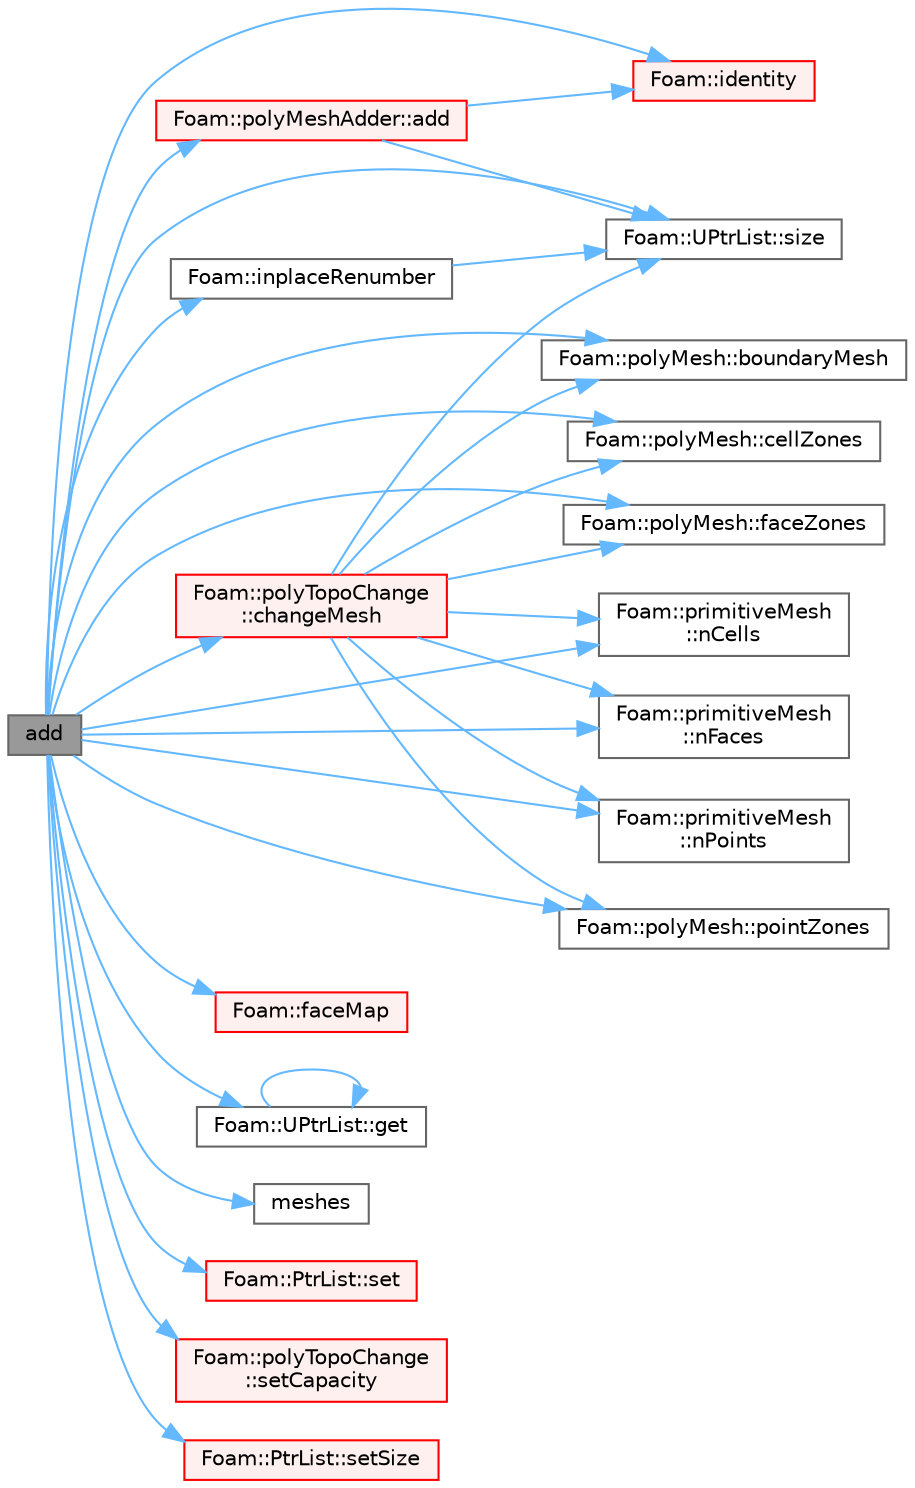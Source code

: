 digraph "add"
{
 // LATEX_PDF_SIZE
  bgcolor="transparent";
  edge [fontname=Helvetica,fontsize=10,labelfontname=Helvetica,labelfontsize=10];
  node [fontname=Helvetica,fontsize=10,shape=box,height=0.2,width=0.4];
  rankdir="LR";
  Node1 [id="Node000001",label="add",height=0.2,width=0.4,color="gray40", fillcolor="grey60", style="filled", fontcolor="black",tooltip=" "];
  Node1 -> Node2 [id="edge1_Node000001_Node000002",color="steelblue1",style="solid",tooltip=" "];
  Node2 [id="Node000002",label="Foam::polyMeshAdder::add",height=0.2,width=0.4,color="red", fillcolor="#FFF0F0", style="filled",URL="$classFoam_1_1polyMeshAdder.html#a24c9d73a4265ffdfd8fd7fc1c73a1cdc",tooltip=" "];
  Node2 -> Node9 [id="edge2_Node000002_Node000009",color="steelblue1",style="solid",tooltip=" "];
  Node9 [id="Node000009",label="Foam::identity",height=0.2,width=0.4,color="red", fillcolor="#FFF0F0", style="filled",URL="$namespaceFoam.html#a14e1da6db5665f43c1e588eab475eabf",tooltip=" "];
  Node2 -> Node14 [id="edge3_Node000002_Node000014",color="steelblue1",style="solid",tooltip=" "];
  Node14 [id="Node000014",label="Foam::UPtrList::size",height=0.2,width=0.4,color="grey40", fillcolor="white", style="filled",URL="$classFoam_1_1UPtrList.html#a95603446b248fe1ecf5dc59bcc2eaff0",tooltip=" "];
  Node1 -> Node15 [id="edge4_Node000001_Node000015",color="steelblue1",style="solid",tooltip=" "];
  Node15 [id="Node000015",label="Foam::polyMesh::boundaryMesh",height=0.2,width=0.4,color="grey40", fillcolor="white", style="filled",URL="$classFoam_1_1polyMesh.html#a02c4e324237bfa4eabeec487c0a011a0",tooltip=" "];
  Node1 -> Node16 [id="edge5_Node000001_Node000016",color="steelblue1",style="solid",tooltip=" "];
  Node16 [id="Node000016",label="Foam::polyMesh::cellZones",height=0.2,width=0.4,color="grey40", fillcolor="white", style="filled",URL="$classFoam_1_1polyMesh.html#a950d3b2d24b2803abaf1f6c5068ea163",tooltip=" "];
  Node1 -> Node17 [id="edge6_Node000001_Node000017",color="steelblue1",style="solid",tooltip=" "];
  Node17 [id="Node000017",label="Foam::polyTopoChange\l::changeMesh",height=0.2,width=0.4,color="red", fillcolor="#FFF0F0", style="filled",URL="$classFoam_1_1polyTopoChange.html#aadea253a54827c1e9ba3edf6deb58fe8",tooltip=" "];
  Node17 -> Node15 [id="edge7_Node000017_Node000015",color="steelblue1",style="solid",tooltip=" "];
  Node17 -> Node16 [id="edge8_Node000017_Node000016",color="steelblue1",style="solid",tooltip=" "];
  Node17 -> Node24 [id="edge9_Node000017_Node000024",color="steelblue1",style="solid",tooltip=" "];
  Node24 [id="Node000024",label="Foam::polyMesh::faceZones",height=0.2,width=0.4,color="grey40", fillcolor="white", style="filled",URL="$classFoam_1_1polyMesh.html#a091fab9ec32116ddc2f5fb0a802306bc",tooltip=" "];
  Node17 -> Node25 [id="edge10_Node000017_Node000025",color="steelblue1",style="solid",tooltip=" "];
  Node25 [id="Node000025",label="Foam::primitiveMesh\l::nCells",height=0.2,width=0.4,color="grey40", fillcolor="white", style="filled",URL="$classFoam_1_1primitiveMesh.html#aaba52b9f1145afa50dff7a5d41188dd4",tooltip=" "];
  Node17 -> Node26 [id="edge11_Node000017_Node000026",color="steelblue1",style="solid",tooltip=" "];
  Node26 [id="Node000026",label="Foam::primitiveMesh\l::nFaces",height=0.2,width=0.4,color="grey40", fillcolor="white", style="filled",URL="$classFoam_1_1primitiveMesh.html#aad20a227e963e21b706a9dfa3ab7e158",tooltip=" "];
  Node17 -> Node27 [id="edge12_Node000017_Node000027",color="steelblue1",style="solid",tooltip=" "];
  Node27 [id="Node000027",label="Foam::primitiveMesh\l::nPoints",height=0.2,width=0.4,color="grey40", fillcolor="white", style="filled",URL="$classFoam_1_1primitiveMesh.html#a9c6b6154e2b365cfc39a2514d2b79353",tooltip=" "];
  Node17 -> Node29 [id="edge13_Node000017_Node000029",color="steelblue1",style="solid",tooltip=" "];
  Node29 [id="Node000029",label="Foam::polyMesh::pointZones",height=0.2,width=0.4,color="grey40", fillcolor="white", style="filled",URL="$classFoam_1_1polyMesh.html#abee37d8dfd64b7c348458d15597f72f0",tooltip=" "];
  Node17 -> Node14 [id="edge14_Node000017_Node000014",color="steelblue1",style="solid",tooltip=" "];
  Node1 -> Node43 [id="edge15_Node000001_Node000043",color="steelblue1",style="solid",tooltip=" "];
  Node43 [id="Node000043",label="Foam::faceMap",height=0.2,width=0.4,color="red", fillcolor="#FFF0F0", style="filled",URL="$namespaceFoam.html#a07575dc8f5db1a87af23b7c4e2647e3f",tooltip=" "];
  Node1 -> Node24 [id="edge16_Node000001_Node000024",color="steelblue1",style="solid",tooltip=" "];
  Node1 -> Node46 [id="edge17_Node000001_Node000046",color="steelblue1",style="solid",tooltip=" "];
  Node46 [id="Node000046",label="Foam::UPtrList::get",height=0.2,width=0.4,color="grey40", fillcolor="white", style="filled",URL="$classFoam_1_1UPtrList.html#a8ea8e819eb4da035ba40fb95de8e94d3",tooltip=" "];
  Node46 -> Node46 [id="edge18_Node000046_Node000046",color="steelblue1",style="solid",tooltip=" "];
  Node1 -> Node9 [id="edge19_Node000001_Node000009",color="steelblue1",style="solid",tooltip=" "];
  Node1 -> Node47 [id="edge20_Node000001_Node000047",color="steelblue1",style="solid",tooltip=" "];
  Node47 [id="Node000047",label="Foam::inplaceRenumber",height=0.2,width=0.4,color="grey40", fillcolor="white", style="filled",URL="$namespaceFoam.html#a16337b512fc31dd510d929a789207d87",tooltip=" "];
  Node47 -> Node14 [id="edge21_Node000047_Node000014",color="steelblue1",style="solid",tooltip=" "];
  Node1 -> Node48 [id="edge22_Node000001_Node000048",color="steelblue1",style="solid",tooltip=" "];
  Node48 [id="Node000048",label="meshes",height=0.2,width=0.4,color="grey40", fillcolor="white", style="filled",URL="$createNamedMeshes_8H.html#a08dfbe11c1c71c270debb2756da3f46c",tooltip=" "];
  Node1 -> Node25 [id="edge23_Node000001_Node000025",color="steelblue1",style="solid",tooltip=" "];
  Node1 -> Node26 [id="edge24_Node000001_Node000026",color="steelblue1",style="solid",tooltip=" "];
  Node1 -> Node27 [id="edge25_Node000001_Node000027",color="steelblue1",style="solid",tooltip=" "];
  Node1 -> Node29 [id="edge26_Node000001_Node000029",color="steelblue1",style="solid",tooltip=" "];
  Node1 -> Node49 [id="edge27_Node000001_Node000049",color="steelblue1",style="solid",tooltip=" "];
  Node49 [id="Node000049",label="Foam::PtrList::set",height=0.2,width=0.4,color="red", fillcolor="#FFF0F0", style="filled",URL="$classFoam_1_1PtrList.html#a0e0a32f842b05e1d69f10292dc27198a",tooltip=" "];
  Node1 -> Node51 [id="edge28_Node000001_Node000051",color="steelblue1",style="solid",tooltip=" "];
  Node51 [id="Node000051",label="Foam::polyTopoChange\l::setCapacity",height=0.2,width=0.4,color="red", fillcolor="#FFF0F0", style="filled",URL="$classFoam_1_1polyTopoChange.html#a63533ab96a36c8fc3ca51bf8a0622e36",tooltip=" "];
  Node1 -> Node53 [id="edge29_Node000001_Node000053",color="steelblue1",style="solid",tooltip=" "];
  Node53 [id="Node000053",label="Foam::PtrList::setSize",height=0.2,width=0.4,color="red", fillcolor="#FFF0F0", style="filled",URL="$classFoam_1_1PtrList.html#a69101c7616426ea26b33577a730b73e8",tooltip=" "];
  Node1 -> Node14 [id="edge30_Node000001_Node000014",color="steelblue1",style="solid",tooltip=" "];
}
